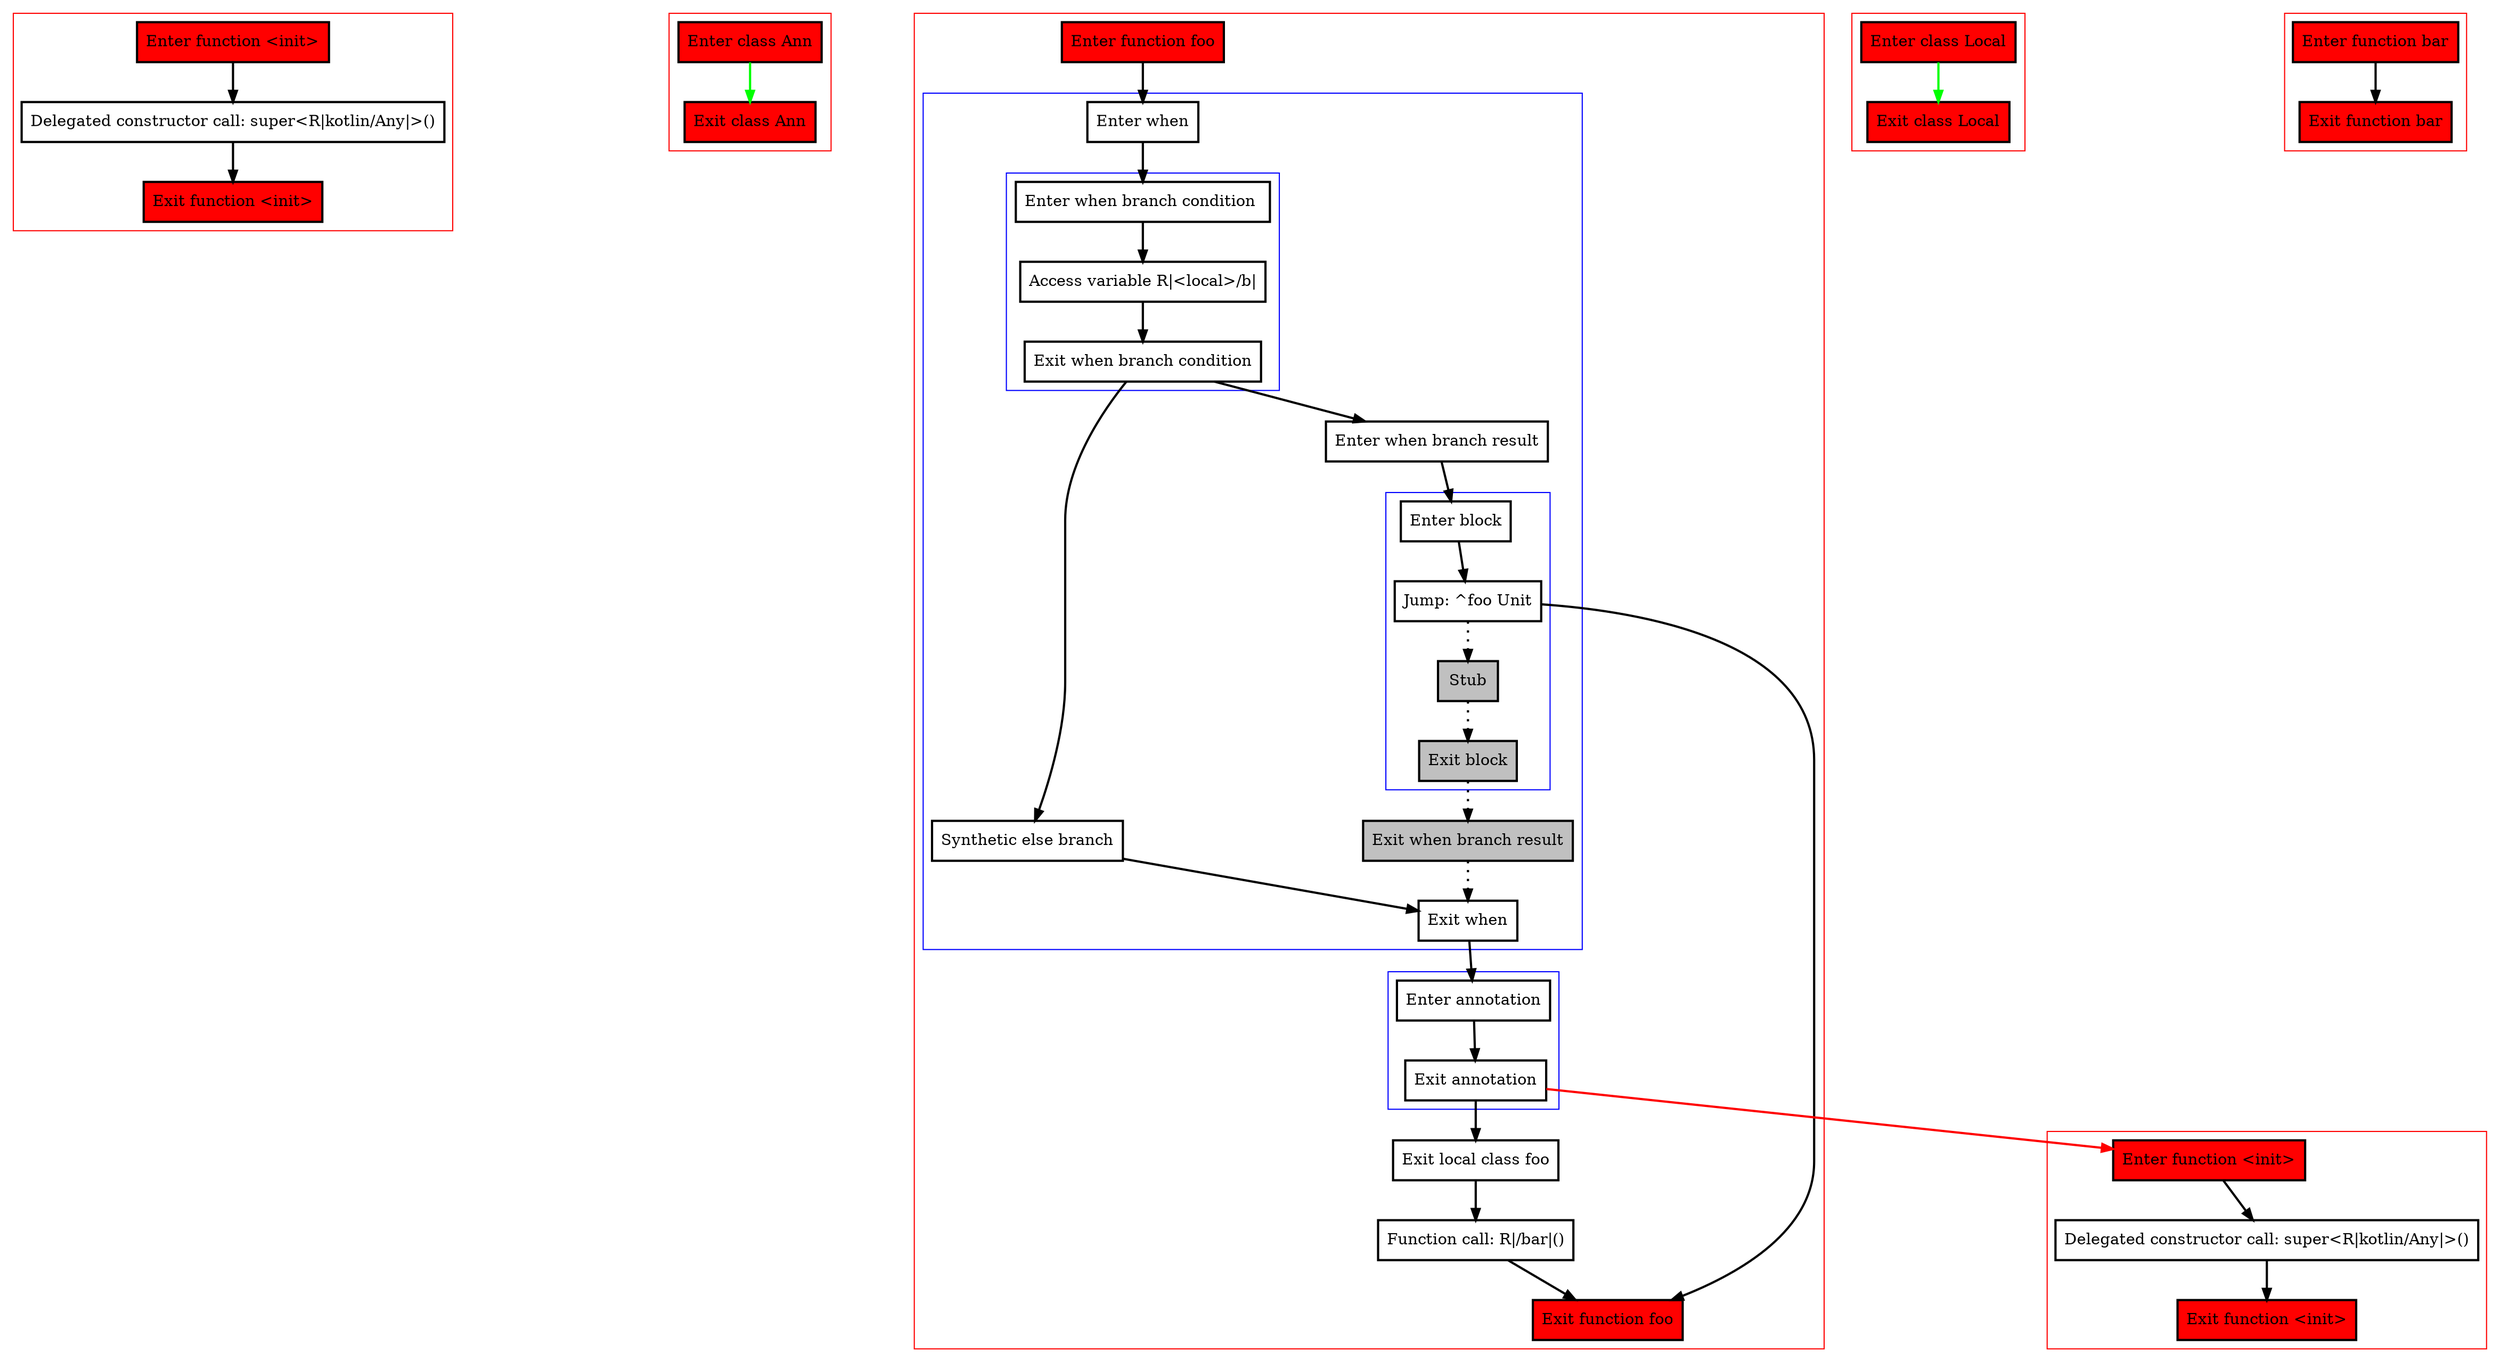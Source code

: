 digraph annotatedLocalClass_kt {
    graph [nodesep=3]
    node [shape=box penwidth=2]
    edge [penwidth=2]

    subgraph cluster_0 {
        color=red
        0 [label="Enter function <init>" style="filled" fillcolor=red];
        2 [label="Delegated constructor call: super<R|kotlin/Any|>()"];
        1 [label="Exit function <init>" style="filled" fillcolor=red];
    }
    0 -> {2};
    2 -> {1};

    subgraph cluster_1 {
        color=red
        3 [label="Enter class Ann" style="filled" fillcolor=red];
        4 [label="Exit class Ann" style="filled" fillcolor=red];
    }
    3 -> {4} [color=green];

    subgraph cluster_2 {
        color=red
        5 [label="Enter function foo" style="filled" fillcolor=red];
        subgraph cluster_3 {
            color=blue
            7 [label="Enter when"];
            subgraph cluster_4 {
                color=blue
                9 [label="Enter when branch condition "];
                10 [label="Access variable R|<local>/b|"];
                11 [label="Exit when branch condition"];
            }
            18 [label="Synthetic else branch"];
            12 [label="Enter when branch result"];
            subgraph cluster_5 {
                color=blue
                13 [label="Enter block"];
                14 [label="Jump: ^foo Unit"];
                15 [label="Stub" style="filled" fillcolor=gray];
                16 [label="Exit block" style="filled" fillcolor=gray];
            }
            17 [label="Exit when branch result" style="filled" fillcolor=gray];
            8 [label="Exit when"];
        }
        subgraph cluster_6 {
            color=blue
            19 [label="Enter annotation"];
            20 [label="Exit annotation"];
        }
        21 [label="Exit local class foo"];
        22 [label="Function call: R|/bar|()"];
        6 [label="Exit function foo" style="filled" fillcolor=red];
    }
    5 -> {7};
    7 -> {9};
    8 -> {19};
    9 -> {10};
    10 -> {11};
    11 -> {12 18};
    12 -> {13};
    13 -> {14};
    14 -> {6};
    14 -> {15} [style=dotted];
    15 -> {16} [style=dotted];
    16 -> {17} [style=dotted];
    17 -> {8} [style=dotted];
    18 -> {8};
    19 -> {20};
    20 -> {21};
    20 -> {23} [color=red];
    21 -> {22};
    22 -> {6};

    subgraph cluster_7 {
        color=red
        23 [label="Enter function <init>" style="filled" fillcolor=red];
        25 [label="Delegated constructor call: super<R|kotlin/Any|>()"];
        24 [label="Exit function <init>" style="filled" fillcolor=red];
    }
    23 -> {25};
    25 -> {24};

    subgraph cluster_8 {
        color=red
        26 [label="Enter class Local" style="filled" fillcolor=red];
        27 [label="Exit class Local" style="filled" fillcolor=red];
    }
    26 -> {27} [color=green];

    subgraph cluster_9 {
        color=red
        28 [label="Enter function bar" style="filled" fillcolor=red];
        29 [label="Exit function bar" style="filled" fillcolor=red];
    }
    28 -> {29};

}
